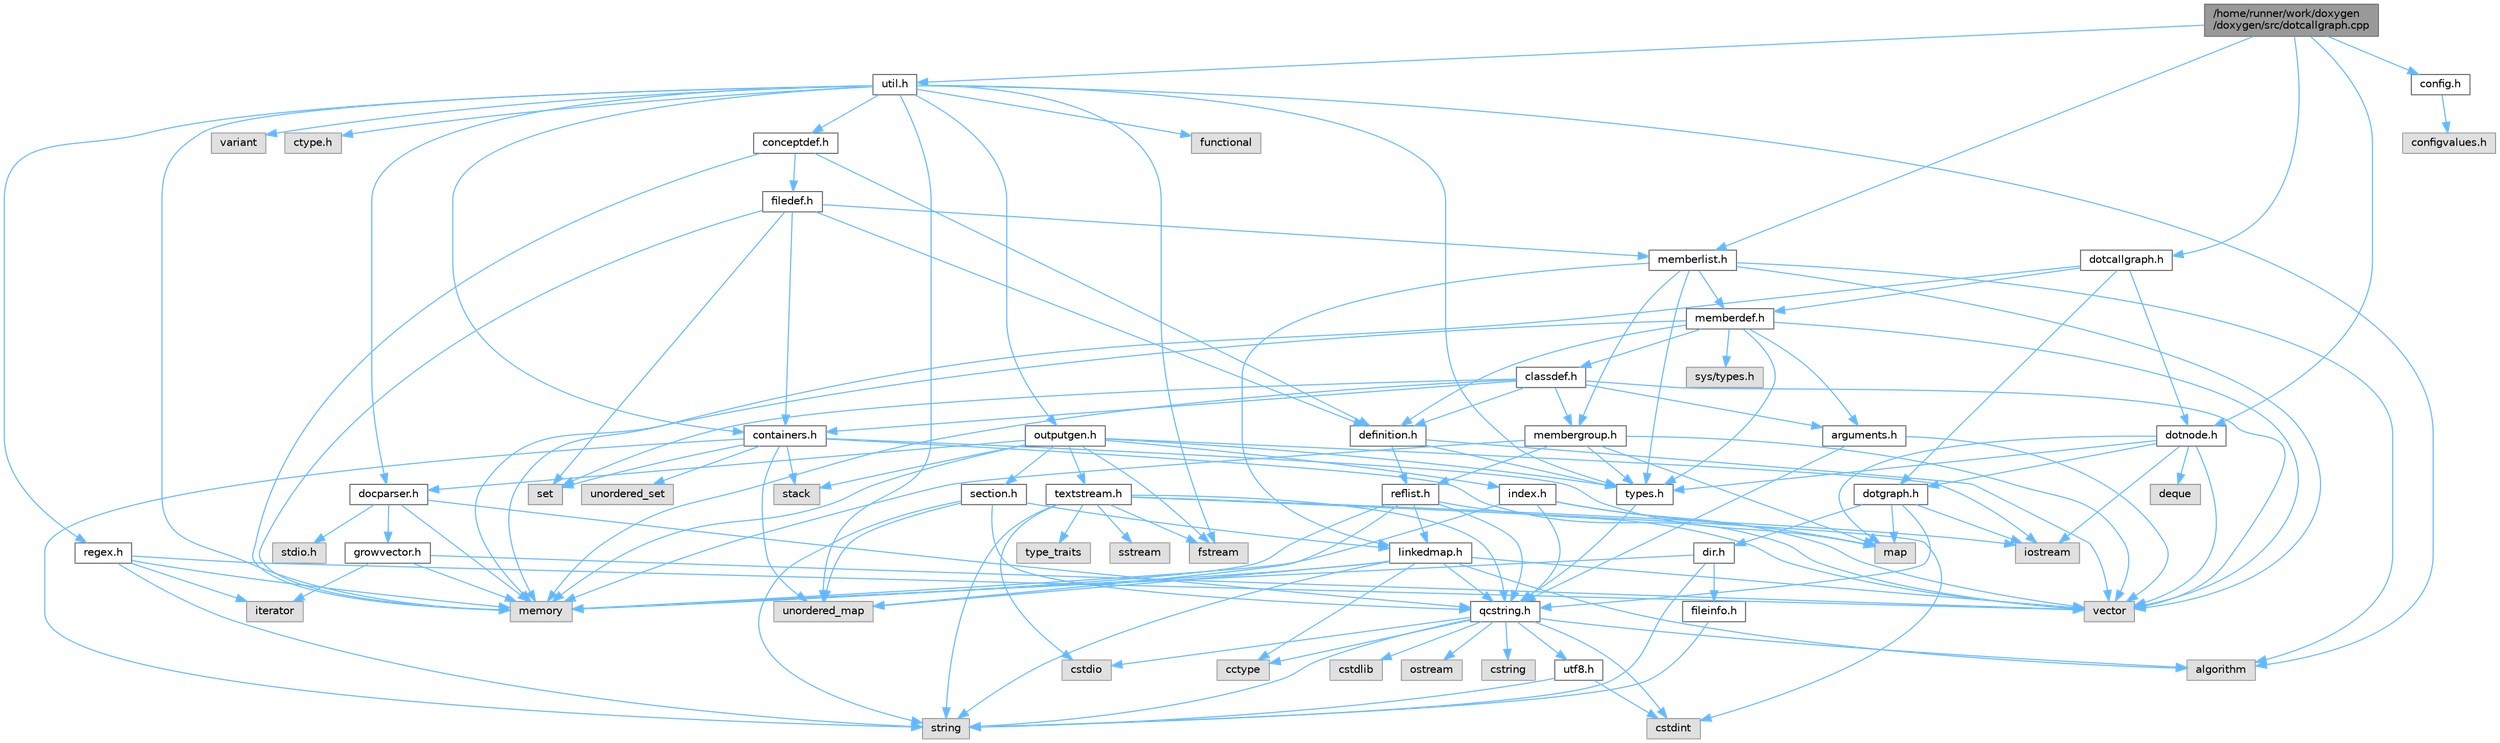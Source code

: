 digraph "/home/runner/work/doxygen/doxygen/src/dotcallgraph.cpp"
{
 // INTERACTIVE_SVG=YES
 // LATEX_PDF_SIZE
  bgcolor="transparent";
  edge [fontname=Helvetica,fontsize=10,labelfontname=Helvetica,labelfontsize=10];
  node [fontname=Helvetica,fontsize=10,shape=box,height=0.2,width=0.4];
  Node1 [id="Node000001",label="/home/runner/work/doxygen\l/doxygen/src/dotcallgraph.cpp",height=0.2,width=0.4,color="gray40", fillcolor="grey60", style="filled", fontcolor="black"];
  Node1 -> Node2 [id="edge1_Node000001_Node000002",color="steelblue1",style="solid"];
  Node2 [id="Node000002",label="dotcallgraph.h",height=0.2,width=0.4,color="grey40", fillcolor="white", style="filled",URL="$dc/dcf/dotcallgraph_8h.html",tooltip=" "];
  Node2 -> Node3 [id="edge2_Node000002_Node000003",color="steelblue1",style="solid"];
  Node3 [id="Node000003",label="memory",height=0.2,width=0.4,color="grey60", fillcolor="#E0E0E0", style="filled"];
  Node2 -> Node4 [id="edge3_Node000002_Node000004",color="steelblue1",style="solid"];
  Node4 [id="Node000004",label="dotnode.h",height=0.2,width=0.4,color="grey40", fillcolor="white", style="filled",URL="$d8/d3b/dotnode_8h.html",tooltip=" "];
  Node4 -> Node5 [id="edge4_Node000004_Node000005",color="steelblue1",style="solid"];
  Node5 [id="Node000005",label="vector",height=0.2,width=0.4,color="grey60", fillcolor="#E0E0E0", style="filled"];
  Node4 -> Node6 [id="edge5_Node000004_Node000006",color="steelblue1",style="solid"];
  Node6 [id="Node000006",label="map",height=0.2,width=0.4,color="grey60", fillcolor="#E0E0E0", style="filled"];
  Node4 -> Node7 [id="edge6_Node000004_Node000007",color="steelblue1",style="solid"];
  Node7 [id="Node000007",label="deque",height=0.2,width=0.4,color="grey60", fillcolor="#E0E0E0", style="filled"];
  Node4 -> Node8 [id="edge7_Node000004_Node000008",color="steelblue1",style="solid"];
  Node8 [id="Node000008",label="iostream",height=0.2,width=0.4,color="grey60", fillcolor="#E0E0E0", style="filled"];
  Node4 -> Node9 [id="edge8_Node000004_Node000009",color="steelblue1",style="solid"];
  Node9 [id="Node000009",label="types.h",height=0.2,width=0.4,color="grey40", fillcolor="white", style="filled",URL="$d9/d49/types_8h.html",tooltip="This file contains a number of basic enums and types."];
  Node9 -> Node10 [id="edge9_Node000009_Node000010",color="steelblue1",style="solid"];
  Node10 [id="Node000010",label="qcstring.h",height=0.2,width=0.4,color="grey40", fillcolor="white", style="filled",URL="$d7/d5c/qcstring_8h.html",tooltip=" "];
  Node10 -> Node11 [id="edge10_Node000010_Node000011",color="steelblue1",style="solid"];
  Node11 [id="Node000011",label="string",height=0.2,width=0.4,color="grey60", fillcolor="#E0E0E0", style="filled"];
  Node10 -> Node12 [id="edge11_Node000010_Node000012",color="steelblue1",style="solid"];
  Node12 [id="Node000012",label="algorithm",height=0.2,width=0.4,color="grey60", fillcolor="#E0E0E0", style="filled"];
  Node10 -> Node13 [id="edge12_Node000010_Node000013",color="steelblue1",style="solid"];
  Node13 [id="Node000013",label="cctype",height=0.2,width=0.4,color="grey60", fillcolor="#E0E0E0", style="filled"];
  Node10 -> Node14 [id="edge13_Node000010_Node000014",color="steelblue1",style="solid"];
  Node14 [id="Node000014",label="cstring",height=0.2,width=0.4,color="grey60", fillcolor="#E0E0E0", style="filled"];
  Node10 -> Node15 [id="edge14_Node000010_Node000015",color="steelblue1",style="solid"];
  Node15 [id="Node000015",label="cstdio",height=0.2,width=0.4,color="grey60", fillcolor="#E0E0E0", style="filled"];
  Node10 -> Node16 [id="edge15_Node000010_Node000016",color="steelblue1",style="solid"];
  Node16 [id="Node000016",label="cstdlib",height=0.2,width=0.4,color="grey60", fillcolor="#E0E0E0", style="filled"];
  Node10 -> Node17 [id="edge16_Node000010_Node000017",color="steelblue1",style="solid"];
  Node17 [id="Node000017",label="cstdint",height=0.2,width=0.4,color="grey60", fillcolor="#E0E0E0", style="filled"];
  Node10 -> Node18 [id="edge17_Node000010_Node000018",color="steelblue1",style="solid"];
  Node18 [id="Node000018",label="ostream",height=0.2,width=0.4,color="grey60", fillcolor="#E0E0E0", style="filled"];
  Node10 -> Node19 [id="edge18_Node000010_Node000019",color="steelblue1",style="solid"];
  Node19 [id="Node000019",label="utf8.h",height=0.2,width=0.4,color="grey40", fillcolor="white", style="filled",URL="$db/d7c/utf8_8h.html",tooltip="Various UTF8 related helper functions."];
  Node19 -> Node17 [id="edge19_Node000019_Node000017",color="steelblue1",style="solid"];
  Node19 -> Node11 [id="edge20_Node000019_Node000011",color="steelblue1",style="solid"];
  Node4 -> Node20 [id="edge21_Node000004_Node000020",color="steelblue1",style="solid"];
  Node20 [id="Node000020",label="dotgraph.h",height=0.2,width=0.4,color="grey40", fillcolor="white", style="filled",URL="$d0/daa/dotgraph_8h.html",tooltip=" "];
  Node20 -> Node8 [id="edge22_Node000020_Node000008",color="steelblue1",style="solid"];
  Node20 -> Node6 [id="edge23_Node000020_Node000006",color="steelblue1",style="solid"];
  Node20 -> Node10 [id="edge24_Node000020_Node000010",color="steelblue1",style="solid"];
  Node20 -> Node21 [id="edge25_Node000020_Node000021",color="steelblue1",style="solid"];
  Node21 [id="Node000021",label="dir.h",height=0.2,width=0.4,color="grey40", fillcolor="white", style="filled",URL="$df/d9c/dir_8h.html",tooltip=" "];
  Node21 -> Node11 [id="edge26_Node000021_Node000011",color="steelblue1",style="solid"];
  Node21 -> Node3 [id="edge27_Node000021_Node000003",color="steelblue1",style="solid"];
  Node21 -> Node22 [id="edge28_Node000021_Node000022",color="steelblue1",style="solid"];
  Node22 [id="Node000022",label="fileinfo.h",height=0.2,width=0.4,color="grey40", fillcolor="white", style="filled",URL="$df/d45/fileinfo_8h.html",tooltip=" "];
  Node22 -> Node11 [id="edge29_Node000022_Node000011",color="steelblue1",style="solid"];
  Node2 -> Node20 [id="edge30_Node000002_Node000020",color="steelblue1",style="solid"];
  Node2 -> Node23 [id="edge31_Node000002_Node000023",color="steelblue1",style="solid"];
  Node23 [id="Node000023",label="memberdef.h",height=0.2,width=0.4,color="grey40", fillcolor="white", style="filled",URL="$d4/d46/memberdef_8h.html",tooltip=" "];
  Node23 -> Node5 [id="edge32_Node000023_Node000005",color="steelblue1",style="solid"];
  Node23 -> Node3 [id="edge33_Node000023_Node000003",color="steelblue1",style="solid"];
  Node23 -> Node24 [id="edge34_Node000023_Node000024",color="steelblue1",style="solid"];
  Node24 [id="Node000024",label="sys/types.h",height=0.2,width=0.4,color="grey60", fillcolor="#E0E0E0", style="filled"];
  Node23 -> Node9 [id="edge35_Node000023_Node000009",color="steelblue1",style="solid"];
  Node23 -> Node25 [id="edge36_Node000023_Node000025",color="steelblue1",style="solid"];
  Node25 [id="Node000025",label="definition.h",height=0.2,width=0.4,color="grey40", fillcolor="white", style="filled",URL="$df/da1/definition_8h.html",tooltip=" "];
  Node25 -> Node5 [id="edge37_Node000025_Node000005",color="steelblue1",style="solid"];
  Node25 -> Node9 [id="edge38_Node000025_Node000009",color="steelblue1",style="solid"];
  Node25 -> Node26 [id="edge39_Node000025_Node000026",color="steelblue1",style="solid"];
  Node26 [id="Node000026",label="reflist.h",height=0.2,width=0.4,color="grey40", fillcolor="white", style="filled",URL="$d1/d02/reflist_8h.html",tooltip=" "];
  Node26 -> Node5 [id="edge40_Node000026_Node000005",color="steelblue1",style="solid"];
  Node26 -> Node27 [id="edge41_Node000026_Node000027",color="steelblue1",style="solid"];
  Node27 [id="Node000027",label="unordered_map",height=0.2,width=0.4,color="grey60", fillcolor="#E0E0E0", style="filled"];
  Node26 -> Node3 [id="edge42_Node000026_Node000003",color="steelblue1",style="solid"];
  Node26 -> Node10 [id="edge43_Node000026_Node000010",color="steelblue1",style="solid"];
  Node26 -> Node28 [id="edge44_Node000026_Node000028",color="steelblue1",style="solid"];
  Node28 [id="Node000028",label="linkedmap.h",height=0.2,width=0.4,color="grey40", fillcolor="white", style="filled",URL="$da/de1/linkedmap_8h.html",tooltip=" "];
  Node28 -> Node27 [id="edge45_Node000028_Node000027",color="steelblue1",style="solid"];
  Node28 -> Node5 [id="edge46_Node000028_Node000005",color="steelblue1",style="solid"];
  Node28 -> Node3 [id="edge47_Node000028_Node000003",color="steelblue1",style="solid"];
  Node28 -> Node11 [id="edge48_Node000028_Node000011",color="steelblue1",style="solid"];
  Node28 -> Node12 [id="edge49_Node000028_Node000012",color="steelblue1",style="solid"];
  Node28 -> Node13 [id="edge50_Node000028_Node000013",color="steelblue1",style="solid"];
  Node28 -> Node10 [id="edge51_Node000028_Node000010",color="steelblue1",style="solid"];
  Node23 -> Node29 [id="edge52_Node000023_Node000029",color="steelblue1",style="solid"];
  Node29 [id="Node000029",label="arguments.h",height=0.2,width=0.4,color="grey40", fillcolor="white", style="filled",URL="$df/d9b/arguments_8h.html",tooltip=" "];
  Node29 -> Node5 [id="edge53_Node000029_Node000005",color="steelblue1",style="solid"];
  Node29 -> Node10 [id="edge54_Node000029_Node000010",color="steelblue1",style="solid"];
  Node23 -> Node30 [id="edge55_Node000023_Node000030",color="steelblue1",style="solid"];
  Node30 [id="Node000030",label="classdef.h",height=0.2,width=0.4,color="grey40", fillcolor="white", style="filled",URL="$d1/da6/classdef_8h.html",tooltip=" "];
  Node30 -> Node3 [id="edge56_Node000030_Node000003",color="steelblue1",style="solid"];
  Node30 -> Node5 [id="edge57_Node000030_Node000005",color="steelblue1",style="solid"];
  Node30 -> Node31 [id="edge58_Node000030_Node000031",color="steelblue1",style="solid"];
  Node31 [id="Node000031",label="set",height=0.2,width=0.4,color="grey60", fillcolor="#E0E0E0", style="filled"];
  Node30 -> Node32 [id="edge59_Node000030_Node000032",color="steelblue1",style="solid"];
  Node32 [id="Node000032",label="containers.h",height=0.2,width=0.4,color="grey40", fillcolor="white", style="filled",URL="$d5/d75/containers_8h.html",tooltip=" "];
  Node32 -> Node5 [id="edge60_Node000032_Node000005",color="steelblue1",style="solid"];
  Node32 -> Node11 [id="edge61_Node000032_Node000011",color="steelblue1",style="solid"];
  Node32 -> Node31 [id="edge62_Node000032_Node000031",color="steelblue1",style="solid"];
  Node32 -> Node6 [id="edge63_Node000032_Node000006",color="steelblue1",style="solid"];
  Node32 -> Node33 [id="edge64_Node000032_Node000033",color="steelblue1",style="solid"];
  Node33 [id="Node000033",label="unordered_set",height=0.2,width=0.4,color="grey60", fillcolor="#E0E0E0", style="filled"];
  Node32 -> Node27 [id="edge65_Node000032_Node000027",color="steelblue1",style="solid"];
  Node32 -> Node34 [id="edge66_Node000032_Node000034",color="steelblue1",style="solid"];
  Node34 [id="Node000034",label="stack",height=0.2,width=0.4,color="grey60", fillcolor="#E0E0E0", style="filled"];
  Node30 -> Node25 [id="edge67_Node000030_Node000025",color="steelblue1",style="solid"];
  Node30 -> Node29 [id="edge68_Node000030_Node000029",color="steelblue1",style="solid"];
  Node30 -> Node35 [id="edge69_Node000030_Node000035",color="steelblue1",style="solid"];
  Node35 [id="Node000035",label="membergroup.h",height=0.2,width=0.4,color="grey40", fillcolor="white", style="filled",URL="$d9/d11/membergroup_8h.html",tooltip=" "];
  Node35 -> Node5 [id="edge70_Node000035_Node000005",color="steelblue1",style="solid"];
  Node35 -> Node6 [id="edge71_Node000035_Node000006",color="steelblue1",style="solid"];
  Node35 -> Node3 [id="edge72_Node000035_Node000003",color="steelblue1",style="solid"];
  Node35 -> Node9 [id="edge73_Node000035_Node000009",color="steelblue1",style="solid"];
  Node35 -> Node26 [id="edge74_Node000035_Node000026",color="steelblue1",style="solid"];
  Node1 -> Node4 [id="edge75_Node000001_Node000004",color="steelblue1",style="solid"];
  Node1 -> Node36 [id="edge76_Node000001_Node000036",color="steelblue1",style="solid"];
  Node36 [id="Node000036",label="memberlist.h",height=0.2,width=0.4,color="grey40", fillcolor="white", style="filled",URL="$dd/d78/memberlist_8h.html",tooltip=" "];
  Node36 -> Node5 [id="edge77_Node000036_Node000005",color="steelblue1",style="solid"];
  Node36 -> Node12 [id="edge78_Node000036_Node000012",color="steelblue1",style="solid"];
  Node36 -> Node23 [id="edge79_Node000036_Node000023",color="steelblue1",style="solid"];
  Node36 -> Node28 [id="edge80_Node000036_Node000028",color="steelblue1",style="solid"];
  Node36 -> Node9 [id="edge81_Node000036_Node000009",color="steelblue1",style="solid"];
  Node36 -> Node35 [id="edge82_Node000036_Node000035",color="steelblue1",style="solid"];
  Node1 -> Node37 [id="edge83_Node000001_Node000037",color="steelblue1",style="solid"];
  Node37 [id="Node000037",label="config.h",height=0.2,width=0.4,color="grey40", fillcolor="white", style="filled",URL="$db/d16/config_8h.html",tooltip=" "];
  Node37 -> Node38 [id="edge84_Node000037_Node000038",color="steelblue1",style="solid"];
  Node38 [id="Node000038",label="configvalues.h",height=0.2,width=0.4,color="grey60", fillcolor="#E0E0E0", style="filled"];
  Node1 -> Node39 [id="edge85_Node000001_Node000039",color="steelblue1",style="solid"];
  Node39 [id="Node000039",label="util.h",height=0.2,width=0.4,color="grey40", fillcolor="white", style="filled",URL="$d8/d3c/util_8h.html",tooltip="A bunch of utility functions."];
  Node39 -> Node3 [id="edge86_Node000039_Node000003",color="steelblue1",style="solid"];
  Node39 -> Node27 [id="edge87_Node000039_Node000027",color="steelblue1",style="solid"];
  Node39 -> Node12 [id="edge88_Node000039_Node000012",color="steelblue1",style="solid"];
  Node39 -> Node40 [id="edge89_Node000039_Node000040",color="steelblue1",style="solid"];
  Node40 [id="Node000040",label="functional",height=0.2,width=0.4,color="grey60", fillcolor="#E0E0E0", style="filled"];
  Node39 -> Node41 [id="edge90_Node000039_Node000041",color="steelblue1",style="solid"];
  Node41 [id="Node000041",label="fstream",height=0.2,width=0.4,color="grey60", fillcolor="#E0E0E0", style="filled"];
  Node39 -> Node42 [id="edge91_Node000039_Node000042",color="steelblue1",style="solid"];
  Node42 [id="Node000042",label="variant",height=0.2,width=0.4,color="grey60", fillcolor="#E0E0E0", style="filled"];
  Node39 -> Node43 [id="edge92_Node000039_Node000043",color="steelblue1",style="solid"];
  Node43 [id="Node000043",label="ctype.h",height=0.2,width=0.4,color="grey60", fillcolor="#E0E0E0", style="filled"];
  Node39 -> Node9 [id="edge93_Node000039_Node000009",color="steelblue1",style="solid"];
  Node39 -> Node44 [id="edge94_Node000039_Node000044",color="steelblue1",style="solid"];
  Node44 [id="Node000044",label="docparser.h",height=0.2,width=0.4,color="grey40", fillcolor="white", style="filled",URL="$de/d9c/docparser_8h.html",tooltip=" "];
  Node44 -> Node45 [id="edge95_Node000044_Node000045",color="steelblue1",style="solid"];
  Node45 [id="Node000045",label="stdio.h",height=0.2,width=0.4,color="grey60", fillcolor="#E0E0E0", style="filled"];
  Node44 -> Node3 [id="edge96_Node000044_Node000003",color="steelblue1",style="solid"];
  Node44 -> Node10 [id="edge97_Node000044_Node000010",color="steelblue1",style="solid"];
  Node44 -> Node46 [id="edge98_Node000044_Node000046",color="steelblue1",style="solid"];
  Node46 [id="Node000046",label="growvector.h",height=0.2,width=0.4,color="grey40", fillcolor="white", style="filled",URL="$d7/d50/growvector_8h.html",tooltip=" "];
  Node46 -> Node5 [id="edge99_Node000046_Node000005",color="steelblue1",style="solid"];
  Node46 -> Node3 [id="edge100_Node000046_Node000003",color="steelblue1",style="solid"];
  Node46 -> Node47 [id="edge101_Node000046_Node000047",color="steelblue1",style="solid"];
  Node47 [id="Node000047",label="iterator",height=0.2,width=0.4,color="grey60", fillcolor="#E0E0E0", style="filled"];
  Node39 -> Node32 [id="edge102_Node000039_Node000032",color="steelblue1",style="solid"];
  Node39 -> Node48 [id="edge103_Node000039_Node000048",color="steelblue1",style="solid"];
  Node48 [id="Node000048",label="outputgen.h",height=0.2,width=0.4,color="grey40", fillcolor="white", style="filled",URL="$df/d06/outputgen_8h.html",tooltip=" "];
  Node48 -> Node3 [id="edge104_Node000048_Node000003",color="steelblue1",style="solid"];
  Node48 -> Node34 [id="edge105_Node000048_Node000034",color="steelblue1",style="solid"];
  Node48 -> Node8 [id="edge106_Node000048_Node000008",color="steelblue1",style="solid"];
  Node48 -> Node41 [id="edge107_Node000048_Node000041",color="steelblue1",style="solid"];
  Node48 -> Node9 [id="edge108_Node000048_Node000009",color="steelblue1",style="solid"];
  Node48 -> Node49 [id="edge109_Node000048_Node000049",color="steelblue1",style="solid"];
  Node49 [id="Node000049",label="index.h",height=0.2,width=0.4,color="grey40", fillcolor="white", style="filled",URL="$d1/db5/index_8h.html",tooltip=" "];
  Node49 -> Node3 [id="edge110_Node000049_Node000003",color="steelblue1",style="solid"];
  Node49 -> Node5 [id="edge111_Node000049_Node000005",color="steelblue1",style="solid"];
  Node49 -> Node6 [id="edge112_Node000049_Node000006",color="steelblue1",style="solid"];
  Node49 -> Node10 [id="edge113_Node000049_Node000010",color="steelblue1",style="solid"];
  Node48 -> Node50 [id="edge114_Node000048_Node000050",color="steelblue1",style="solid"];
  Node50 [id="Node000050",label="section.h",height=0.2,width=0.4,color="grey40", fillcolor="white", style="filled",URL="$d1/d2a/section_8h.html",tooltip=" "];
  Node50 -> Node11 [id="edge115_Node000050_Node000011",color="steelblue1",style="solid"];
  Node50 -> Node27 [id="edge116_Node000050_Node000027",color="steelblue1",style="solid"];
  Node50 -> Node10 [id="edge117_Node000050_Node000010",color="steelblue1",style="solid"];
  Node50 -> Node28 [id="edge118_Node000050_Node000028",color="steelblue1",style="solid"];
  Node48 -> Node51 [id="edge119_Node000048_Node000051",color="steelblue1",style="solid"];
  Node51 [id="Node000051",label="textstream.h",height=0.2,width=0.4,color="grey40", fillcolor="white", style="filled",URL="$d4/d7d/textstream_8h.html",tooltip=" "];
  Node51 -> Node11 [id="edge120_Node000051_Node000011",color="steelblue1",style="solid"];
  Node51 -> Node8 [id="edge121_Node000051_Node000008",color="steelblue1",style="solid"];
  Node51 -> Node52 [id="edge122_Node000051_Node000052",color="steelblue1",style="solid"];
  Node52 [id="Node000052",label="sstream",height=0.2,width=0.4,color="grey60", fillcolor="#E0E0E0", style="filled"];
  Node51 -> Node17 [id="edge123_Node000051_Node000017",color="steelblue1",style="solid"];
  Node51 -> Node15 [id="edge124_Node000051_Node000015",color="steelblue1",style="solid"];
  Node51 -> Node41 [id="edge125_Node000051_Node000041",color="steelblue1",style="solid"];
  Node51 -> Node53 [id="edge126_Node000051_Node000053",color="steelblue1",style="solid"];
  Node53 [id="Node000053",label="type_traits",height=0.2,width=0.4,color="grey60", fillcolor="#E0E0E0", style="filled"];
  Node51 -> Node10 [id="edge127_Node000051_Node000010",color="steelblue1",style="solid"];
  Node48 -> Node44 [id="edge128_Node000048_Node000044",color="steelblue1",style="solid"];
  Node39 -> Node54 [id="edge129_Node000039_Node000054",color="steelblue1",style="solid"];
  Node54 [id="Node000054",label="regex.h",height=0.2,width=0.4,color="grey40", fillcolor="white", style="filled",URL="$d1/d21/regex_8h.html",tooltip=" "];
  Node54 -> Node3 [id="edge130_Node000054_Node000003",color="steelblue1",style="solid"];
  Node54 -> Node11 [id="edge131_Node000054_Node000011",color="steelblue1",style="solid"];
  Node54 -> Node5 [id="edge132_Node000054_Node000005",color="steelblue1",style="solid"];
  Node54 -> Node47 [id="edge133_Node000054_Node000047",color="steelblue1",style="solid"];
  Node39 -> Node55 [id="edge134_Node000039_Node000055",color="steelblue1",style="solid"];
  Node55 [id="Node000055",label="conceptdef.h",height=0.2,width=0.4,color="grey40", fillcolor="white", style="filled",URL="$da/df1/conceptdef_8h.html",tooltip=" "];
  Node55 -> Node3 [id="edge135_Node000055_Node000003",color="steelblue1",style="solid"];
  Node55 -> Node25 [id="edge136_Node000055_Node000025",color="steelblue1",style="solid"];
  Node55 -> Node56 [id="edge137_Node000055_Node000056",color="steelblue1",style="solid"];
  Node56 [id="Node000056",label="filedef.h",height=0.2,width=0.4,color="grey40", fillcolor="white", style="filled",URL="$d4/d3a/filedef_8h.html",tooltip=" "];
  Node56 -> Node3 [id="edge138_Node000056_Node000003",color="steelblue1",style="solid"];
  Node56 -> Node31 [id="edge139_Node000056_Node000031",color="steelblue1",style="solid"];
  Node56 -> Node25 [id="edge140_Node000056_Node000025",color="steelblue1",style="solid"];
  Node56 -> Node36 [id="edge141_Node000056_Node000036",color="steelblue1",style="solid"];
  Node56 -> Node32 [id="edge142_Node000056_Node000032",color="steelblue1",style="solid"];
}
